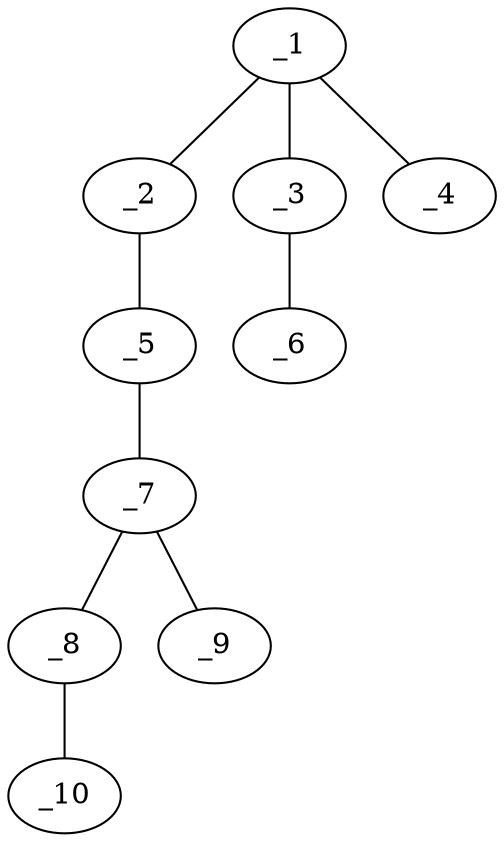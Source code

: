graph molid27320 {
	_1	 [charge=0,
		chem=1,
		symbol="C  ",
		x="3.7321",
		y="-0.25"];
	_2	 [charge=0,
		chem=5,
		symbol="S  ",
		x="4.5981",
		y="0.25"];
	_1 -- _2	 [valence=1];
	_3	 [charge=0,
		chem=4,
		symbol="N  ",
		x="2.866",
		y="0.25"];
	_1 -- _3	 [valence=1];
	_4	 [charge=0,
		chem=5,
		symbol="S  ",
		x="3.7321",
		y="-1.25"];
	_1 -- _4	 [valence=2];
	_5	 [charge=0,
		chem=5,
		symbol="S  ",
		x="5.4641",
		y="-0.25"];
	_2 -- _5	 [valence=1];
	_6	 [charge=0,
		chem=4,
		symbol="N  ",
		x=2,
		y="-0.25"];
	_3 -- _6	 [valence=1];
	_7	 [charge=0,
		chem=1,
		symbol="C  ",
		x="6.3301",
		y="0.25"];
	_5 -- _7	 [valence=1];
	_8	 [charge=0,
		chem=4,
		symbol="N  ",
		x="7.1962",
		y="-0.25"];
	_7 -- _8	 [valence=1];
	_9	 [charge=0,
		chem=5,
		symbol="S  ",
		x="6.3301",
		y="1.25"];
	_7 -- _9	 [valence=2];
	_10	 [charge=0,
		chem=4,
		symbol="N  ",
		x="8.0622",
		y="0.25"];
	_8 -- _10	 [valence=1];
}
